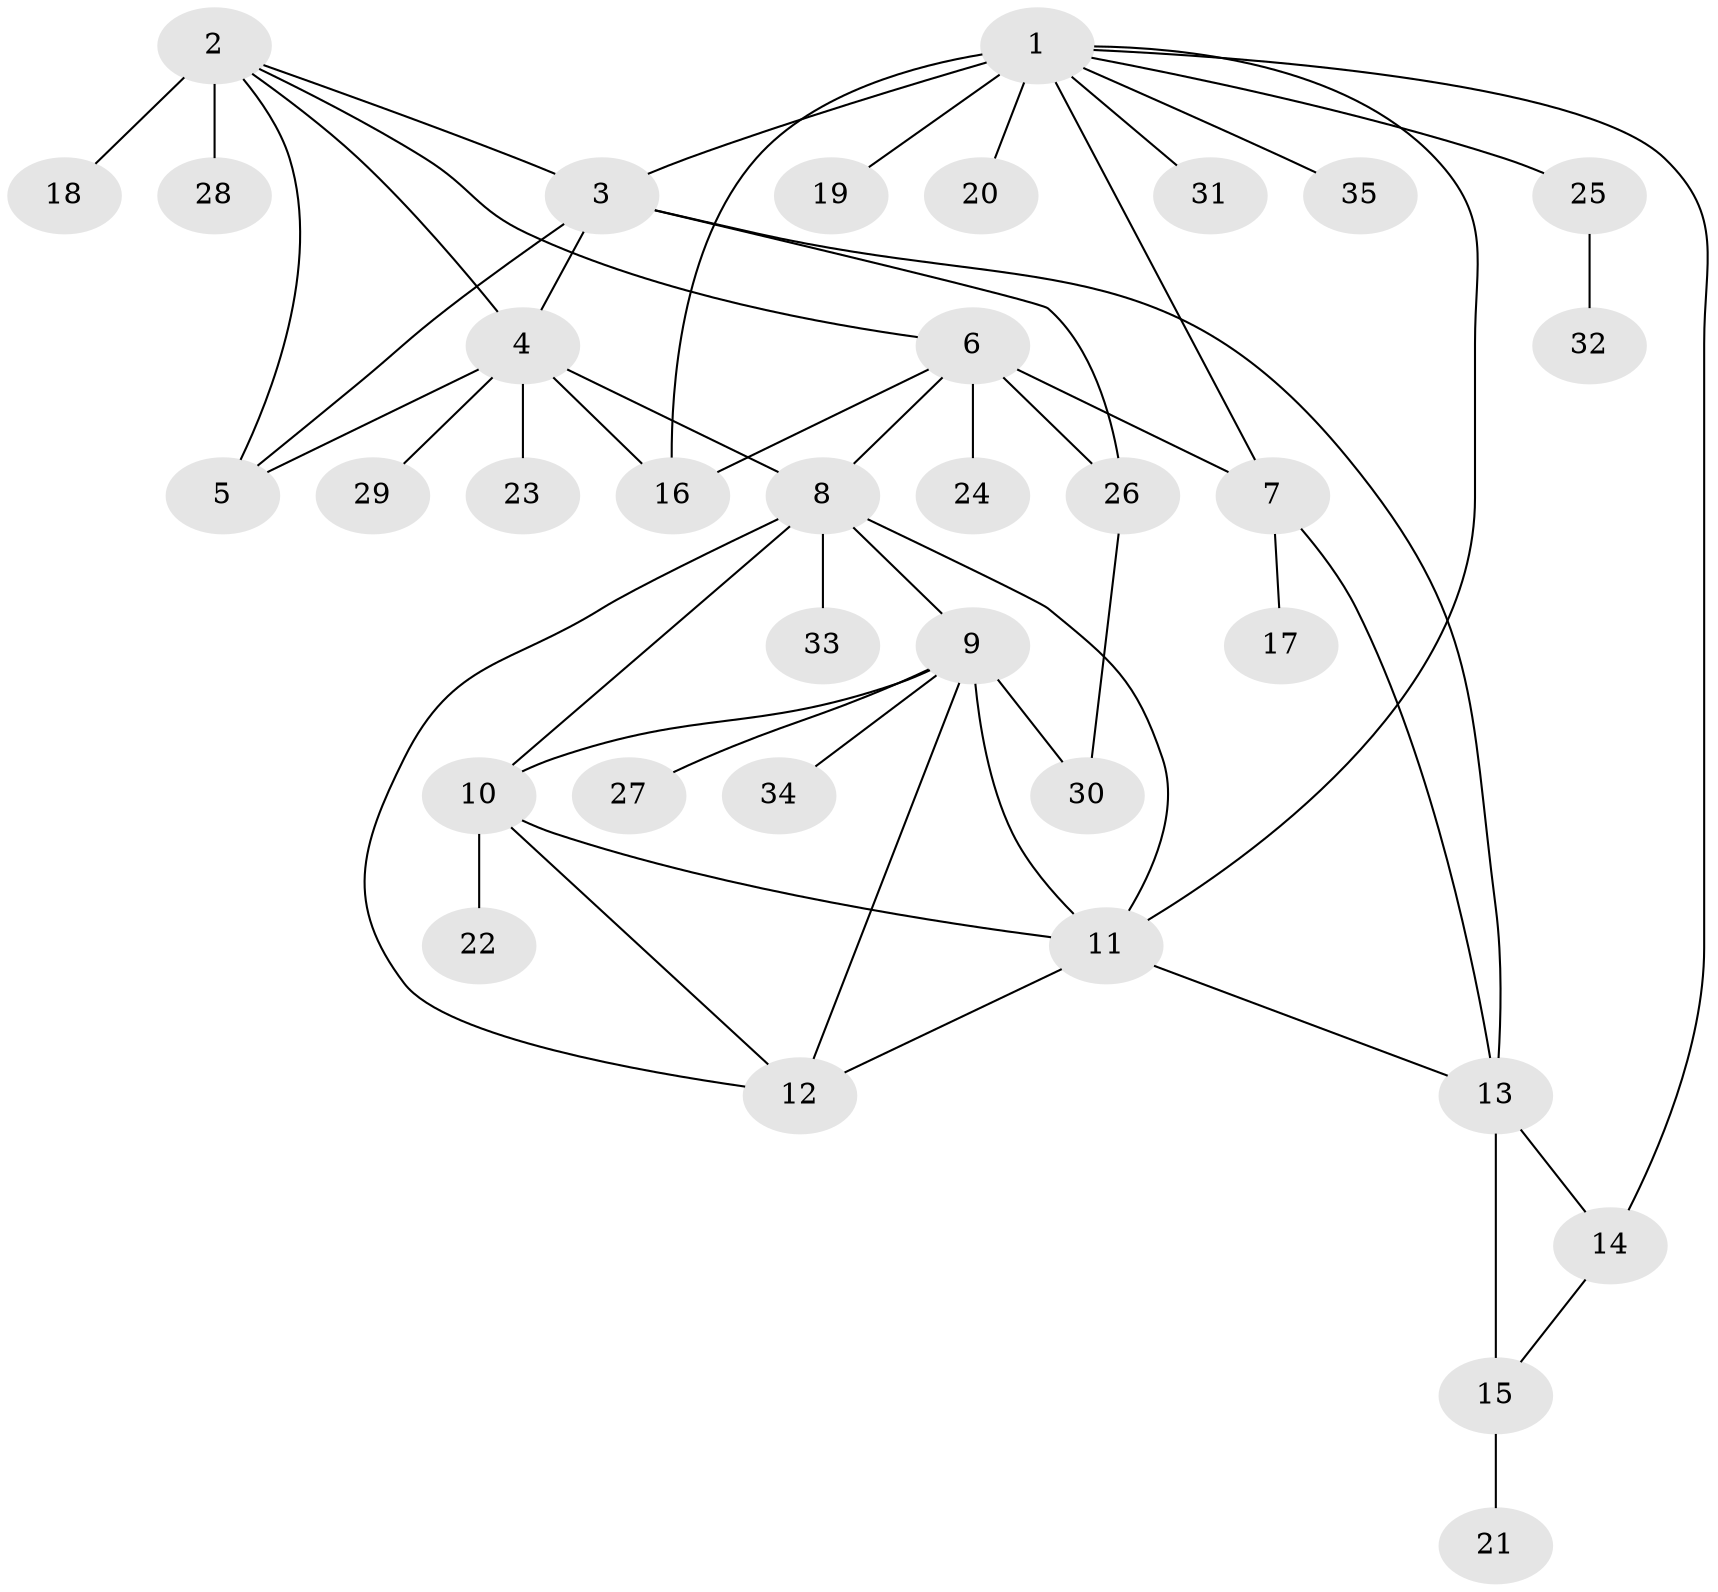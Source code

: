// original degree distribution, {5: 0.04504504504504504, 6: 0.018018018018018018, 9: 0.05405405405405406, 12: 0.018018018018018018, 11: 0.018018018018018018, 8: 0.036036036036036036, 4: 0.018018018018018018, 7: 0.018018018018018018, 2: 0.15315315315315314, 1: 0.5945945945945946, 3: 0.02702702702702703}
// Generated by graph-tools (version 1.1) at 2025/52/03/04/25 22:52:45]
// undirected, 35 vertices, 54 edges
graph export_dot {
  node [color=gray90,style=filled];
  1;
  2;
  3;
  4;
  5;
  6;
  7;
  8;
  9;
  10;
  11;
  12;
  13;
  14;
  15;
  16;
  17;
  18;
  19;
  20;
  21;
  22;
  23;
  24;
  25;
  26;
  27;
  28;
  29;
  30;
  31;
  32;
  33;
  34;
  35;
  1 -- 3 [weight=1.0];
  1 -- 7 [weight=1.0];
  1 -- 11 [weight=1.0];
  1 -- 14 [weight=1.0];
  1 -- 16 [weight=3.0];
  1 -- 19 [weight=1.0];
  1 -- 20 [weight=4.0];
  1 -- 25 [weight=4.0];
  1 -- 31 [weight=1.0];
  1 -- 35 [weight=1.0];
  2 -- 3 [weight=1.0];
  2 -- 4 [weight=2.0];
  2 -- 5 [weight=1.0];
  2 -- 6 [weight=1.0];
  2 -- 18 [weight=1.0];
  2 -- 28 [weight=5.0];
  3 -- 4 [weight=2.0];
  3 -- 5 [weight=1.0];
  3 -- 13 [weight=1.0];
  3 -- 26 [weight=1.0];
  4 -- 5 [weight=2.0];
  4 -- 8 [weight=1.0];
  4 -- 16 [weight=1.0];
  4 -- 23 [weight=1.0];
  4 -- 29 [weight=1.0];
  6 -- 7 [weight=4.0];
  6 -- 8 [weight=1.0];
  6 -- 16 [weight=1.0];
  6 -- 24 [weight=3.0];
  6 -- 26 [weight=2.0];
  7 -- 13 [weight=1.0];
  7 -- 17 [weight=1.0];
  8 -- 9 [weight=1.0];
  8 -- 10 [weight=1.0];
  8 -- 11 [weight=1.0];
  8 -- 12 [weight=1.0];
  8 -- 33 [weight=1.0];
  9 -- 10 [weight=1.0];
  9 -- 11 [weight=1.0];
  9 -- 12 [weight=1.0];
  9 -- 27 [weight=1.0];
  9 -- 30 [weight=4.0];
  9 -- 34 [weight=1.0];
  10 -- 11 [weight=1.0];
  10 -- 12 [weight=1.0];
  10 -- 22 [weight=1.0];
  11 -- 12 [weight=1.0];
  11 -- 13 [weight=1.0];
  13 -- 14 [weight=3.0];
  13 -- 15 [weight=3.0];
  14 -- 15 [weight=1.0];
  15 -- 21 [weight=2.0];
  25 -- 32 [weight=1.0];
  26 -- 30 [weight=1.0];
}
